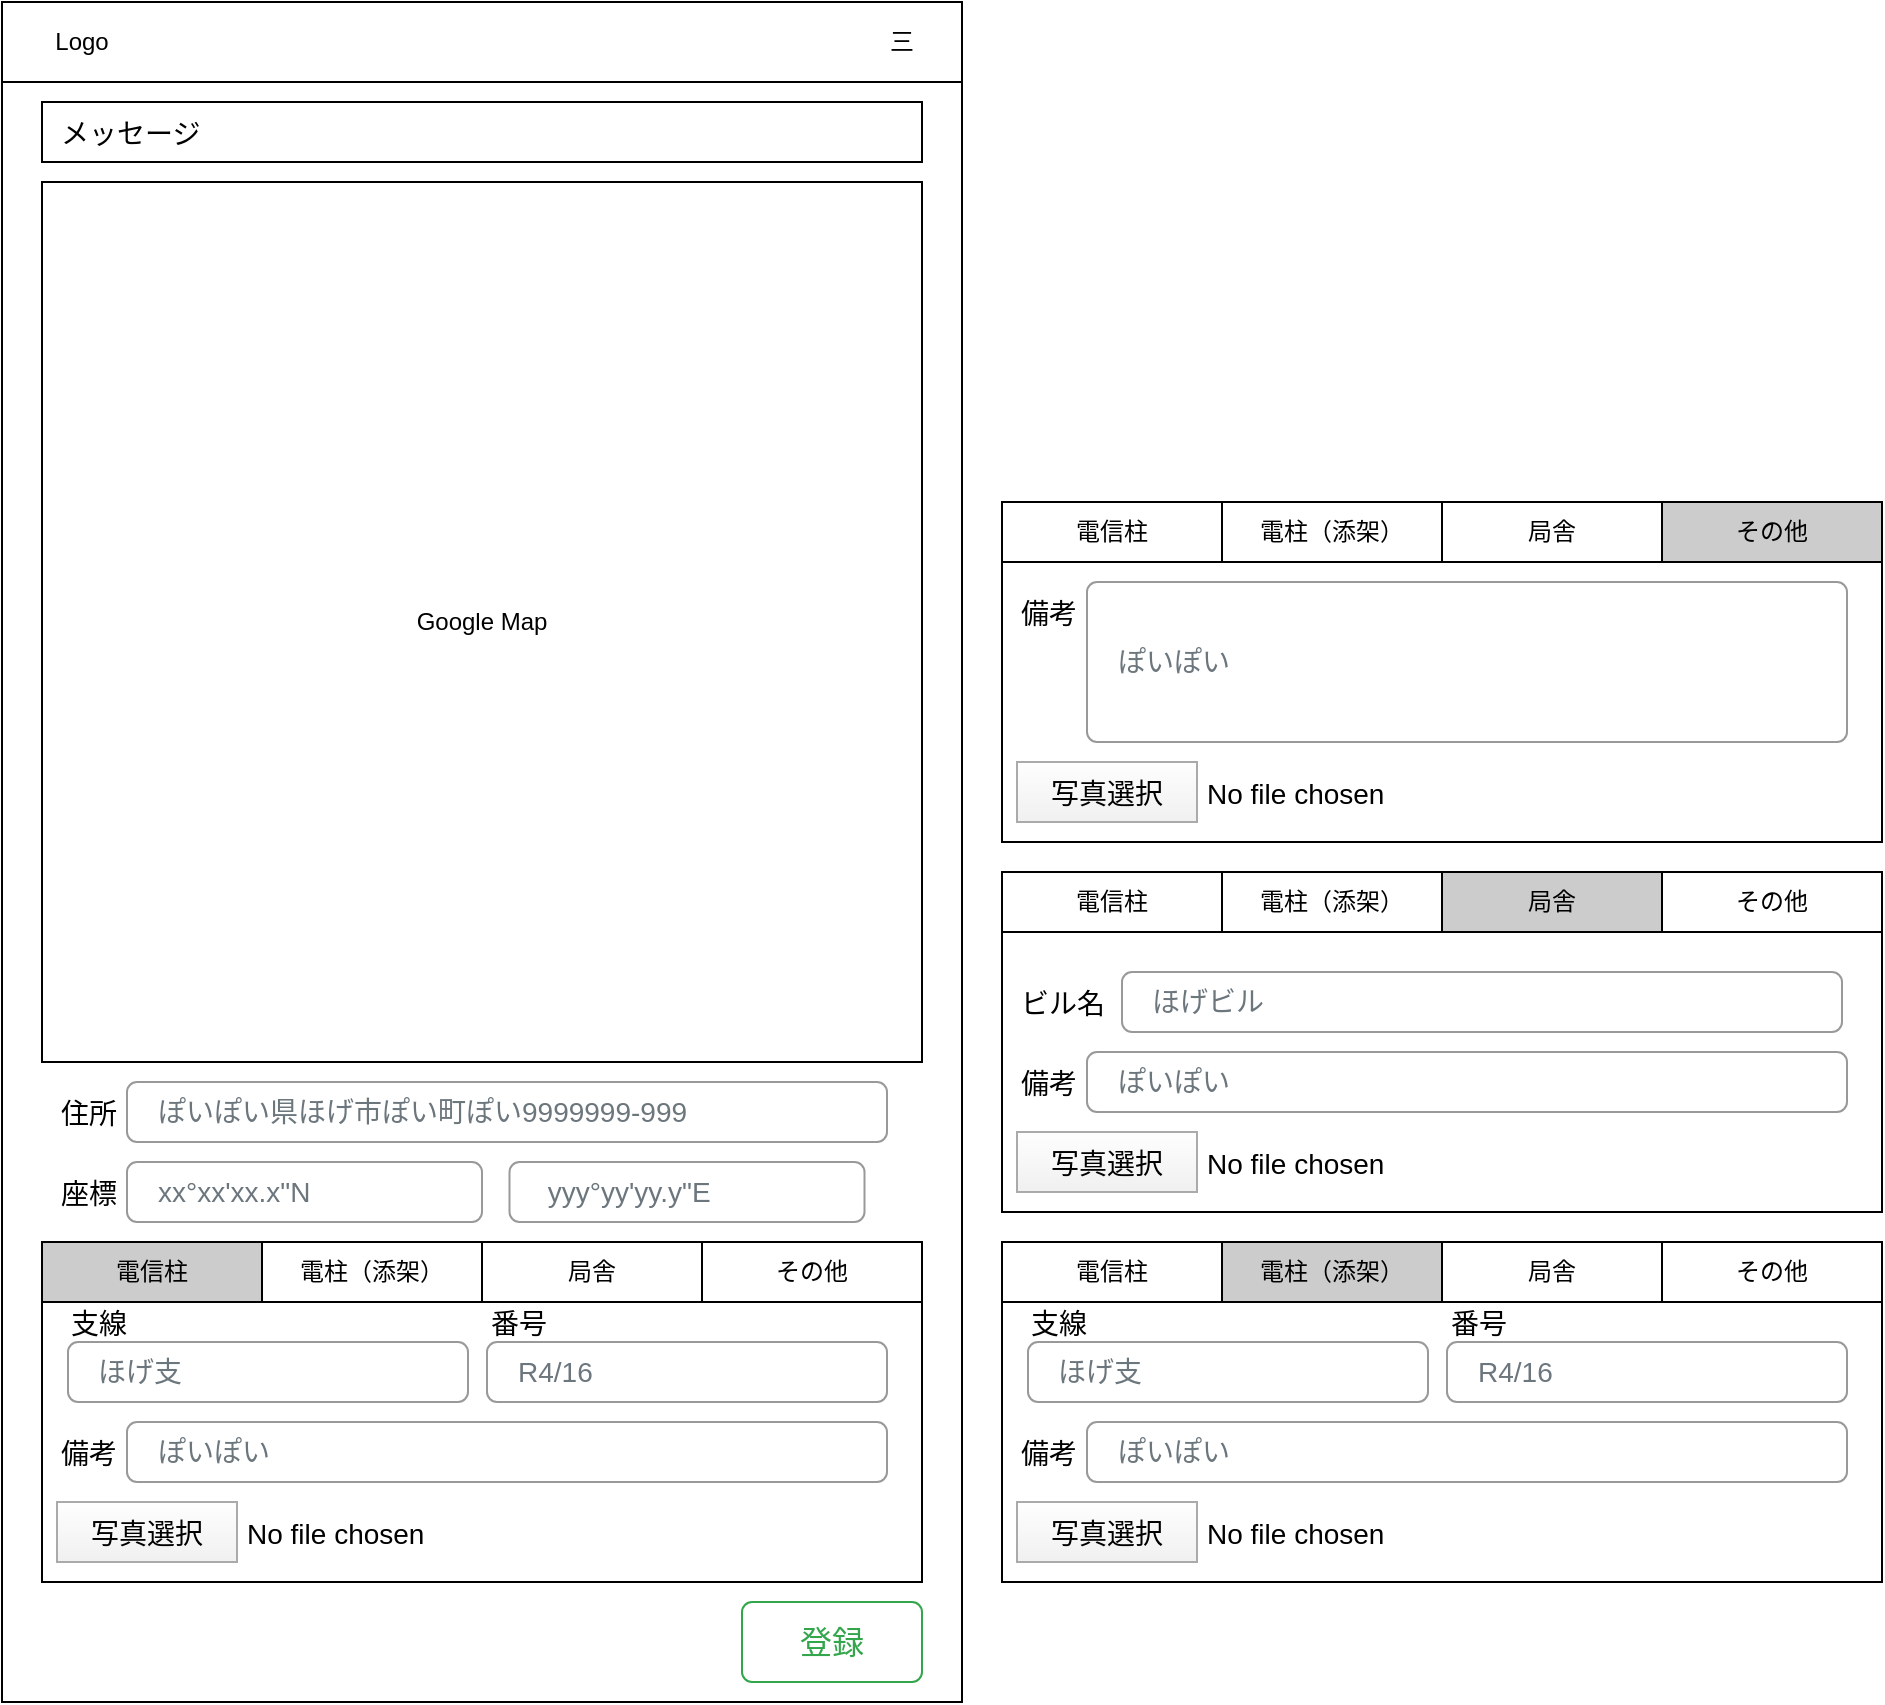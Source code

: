 <mxfile version="16.5.0" type="github">
  <diagram id="yhuCRo8DxKkSJtnYbrbt" name="Page-1">
    <mxGraphModel dx="1422" dy="794" grid="1" gridSize="10" guides="1" tooltips="1" connect="1" arrows="1" fold="1" page="1" pageScale="1" pageWidth="827" pageHeight="1169" math="0" shadow="0">
      <root>
        <mxCell id="0" />
        <mxCell id="1" parent="0" />
        <mxCell id="85wloVwjI5tyBrj21yfF-18" value="" style="verticalLabelPosition=bottom;verticalAlign=top;html=1;shape=mxgraph.basic.rect;fillColor2=none;strokeWidth=1;size=20;indent=5;" parent="1" vertex="1">
          <mxGeometry x="160" y="290" width="480" height="850" as="geometry" />
        </mxCell>
        <mxCell id="85wloVwjI5tyBrj21yfF-19" value="" style="verticalLabelPosition=bottom;verticalAlign=top;html=1;shape=mxgraph.basic.rect;fillColor2=none;strokeWidth=1;size=20;indent=5;" parent="1" vertex="1">
          <mxGeometry x="160" y="290" width="480" height="40" as="geometry" />
        </mxCell>
        <mxCell id="85wloVwjI5tyBrj21yfF-20" value="Logo" style="text;html=1;strokeColor=none;fillColor=none;align=center;verticalAlign=middle;whiteSpace=wrap;rounded=0;" parent="1" vertex="1">
          <mxGeometry x="170" y="295" width="60" height="30" as="geometry" />
        </mxCell>
        <mxCell id="85wloVwjI5tyBrj21yfF-21" value="三" style="text;html=1;strokeColor=none;fillColor=none;align=center;verticalAlign=middle;whiteSpace=wrap;rounded=0;" parent="1" vertex="1">
          <mxGeometry x="580" y="295" width="60" height="30" as="geometry" />
        </mxCell>
        <mxCell id="85wloVwjI5tyBrj21yfF-22" value="Google Map" style="rounded=0;whiteSpace=wrap;html=1;" parent="1" vertex="1">
          <mxGeometry x="180" y="380" width="440" height="440" as="geometry" />
        </mxCell>
        <mxCell id="85wloVwjI5tyBrj21yfF-25" value="" style="rounded=0;whiteSpace=wrap;html=1;" parent="1" vertex="1">
          <mxGeometry x="180" y="910" width="440" height="170" as="geometry" />
        </mxCell>
        <mxCell id="85wloVwjI5tyBrj21yfF-26" value="電信柱" style="rounded=0;whiteSpace=wrap;html=1;fillColor=#CCCCCC;" parent="1" vertex="1">
          <mxGeometry x="180" y="910" width="110" height="30" as="geometry" />
        </mxCell>
        <mxCell id="85wloVwjI5tyBrj21yfF-27" value="電柱（添架）" style="rounded=0;whiteSpace=wrap;html=1;" parent="1" vertex="1">
          <mxGeometry x="290" y="910" width="110" height="30" as="geometry" />
        </mxCell>
        <mxCell id="85wloVwjI5tyBrj21yfF-28" value="局舎" style="rounded=0;whiteSpace=wrap;html=1;" parent="1" vertex="1">
          <mxGeometry x="400" y="910" width="110" height="30" as="geometry" />
        </mxCell>
        <mxCell id="85wloVwjI5tyBrj21yfF-29" value="その他" style="rounded=0;whiteSpace=wrap;html=1;" parent="1" vertex="1">
          <mxGeometry x="510" y="910" width="110" height="30" as="geometry" />
        </mxCell>
        <mxCell id="85wloVwjI5tyBrj21yfF-31" value="写真選択" style="fillColor=#FEFEFE;strokeColor=#AAAAAA;fontSize=14;gradientColor=#F0F0F0;" parent="1" vertex="1">
          <mxGeometry x="187.5" y="1040" width="90" height="30" as="geometry" />
        </mxCell>
        <mxCell id="85wloVwjI5tyBrj21yfF-32" value="No file chosen" style="fillColor=none;strokeColor=none;align=left;fontSize=14;spacing=5;" parent="1" vertex="1">
          <mxGeometry x="277.5" y="1040" width="100" height="30" as="geometry" />
        </mxCell>
        <mxCell id="85wloVwjI5tyBrj21yfF-33" value="支線" style="fillColor=none;strokeColor=none;align=left;fontSize=14;" parent="1" vertex="1">
          <mxGeometry x="192.5" y="940" width="100" height="20" as="geometry" />
        </mxCell>
        <mxCell id="85wloVwjI5tyBrj21yfF-34" value="ほげ支" style="html=1;shadow=0;dashed=0;shape=mxgraph.bootstrap.rrect;rSize=5;fillColor=none;strokeColor=#999999;align=left;spacing=15;fontSize=14;fontColor=#6C767D;" parent="1" vertex="1">
          <mxGeometry width="200" height="30" relative="1" as="geometry">
            <mxPoint x="193" y="960" as="offset" />
          </mxGeometry>
        </mxCell>
        <mxCell id="85wloVwjI5tyBrj21yfF-49" value="番号" style="fillColor=none;strokeColor=none;align=left;fontSize=14;" parent="1" vertex="1">
          <mxGeometry x="402.5" y="940" width="100" height="20" as="geometry" />
        </mxCell>
        <mxCell id="85wloVwjI5tyBrj21yfF-50" value="R4/16" style="html=1;shadow=0;dashed=0;shape=mxgraph.bootstrap.rrect;rSize=5;fillColor=none;strokeColor=#999999;align=left;spacing=15;fontSize=14;fontColor=#6C767D;" parent="1" vertex="1">
          <mxGeometry x="402.5" y="960" width="200" height="30" as="geometry" />
        </mxCell>
        <mxCell id="85wloVwjI5tyBrj21yfF-51" value="備考" style="fillColor=none;strokeColor=none;align=left;fontSize=14;" parent="1" vertex="1">
          <mxGeometry x="187.5" y="1005" width="100" height="20" as="geometry" />
        </mxCell>
        <mxCell id="85wloVwjI5tyBrj21yfF-52" value="ぽいぽい" style="html=1;shadow=0;dashed=0;shape=mxgraph.bootstrap.rrect;rSize=5;fillColor=none;strokeColor=#999999;align=left;spacing=15;fontSize=14;fontColor=#6C767D;" parent="1" vertex="1">
          <mxGeometry x="222.5" y="1000" width="380" height="30" as="geometry" />
        </mxCell>
        <mxCell id="85wloVwjI5tyBrj21yfF-54" value="登録" style="html=1;shadow=0;dashed=0;shape=mxgraph.bootstrap.rrect;rSize=5;strokeColor=#33A64C;strokeWidth=1;fillColor=none;fontColor=#33A64C;whiteSpace=wrap;align=center;verticalAlign=middle;spacingLeft=0;fontStyle=0;fontSize=16;spacing=5;" parent="1" vertex="1">
          <mxGeometry x="530" y="1090" width="90" height="40" as="geometry" />
        </mxCell>
        <mxCell id="85wloVwjI5tyBrj21yfF-55" value="座標" style="fillColor=none;strokeColor=none;align=left;fontSize=14;" parent="1" vertex="1">
          <mxGeometry x="187.5" y="875" width="100" height="20" as="geometry" />
        </mxCell>
        <mxCell id="85wloVwjI5tyBrj21yfF-56" value="xx°xx&#39;xx.x&quot;N" style="html=1;shadow=0;dashed=0;shape=mxgraph.bootstrap.rrect;rSize=5;fillColor=none;strokeColor=#999999;align=left;spacing=15;fontSize=14;fontColor=#6C767D;" parent="1" vertex="1">
          <mxGeometry x="222.5" y="870" width="177.5" height="30" as="geometry" />
        </mxCell>
        <mxCell id="85wloVwjI5tyBrj21yfF-57" value="住所" style="fillColor=none;strokeColor=none;align=left;fontSize=14;" parent="1" vertex="1">
          <mxGeometry x="187.5" y="835" width="100" height="20" as="geometry" />
        </mxCell>
        <mxCell id="85wloVwjI5tyBrj21yfF-58" value="ぽいぽい県ほげ市ぽい町ぽい9999999-999" style="html=1;shadow=0;dashed=0;shape=mxgraph.bootstrap.rrect;rSize=5;fillColor=none;strokeColor=#999999;align=left;spacing=15;fontSize=14;fontColor=#6C767D;" parent="1" vertex="1">
          <mxGeometry x="222.5" y="830" width="380" height="30" as="geometry" />
        </mxCell>
        <mxCell id="85wloVwjI5tyBrj21yfF-60" value="&lt;span style=&quot;font-family: &amp;#34;helvetica&amp;#34;&quot;&gt;&amp;nbsp;&lt;/span&gt;&lt;span style=&quot;font-family: &amp;#34;helvetica&amp;#34;&quot;&gt;yyy°yy&#39;yy.y&quot;E&lt;/span&gt;" style="html=1;shadow=0;dashed=0;shape=mxgraph.bootstrap.rrect;rSize=5;fillColor=none;strokeColor=#999999;align=left;spacing=15;fontSize=14;fontColor=#6C767D;" parent="1" vertex="1">
          <mxGeometry x="413.75" y="870" width="177.5" height="30" as="geometry" />
        </mxCell>
        <mxCell id="85wloVwjI5tyBrj21yfF-61" value="" style="verticalLabelPosition=bottom;verticalAlign=top;html=1;shape=mxgraph.basic.rect;fillColor2=none;strokeWidth=1;size=20;indent=5;fillColor=#FFFFFF;align=center;spacing=0;" parent="1" vertex="1">
          <mxGeometry x="180" y="340" width="440" height="30" as="geometry" />
        </mxCell>
        <mxCell id="85wloVwjI5tyBrj21yfF-63" value="メッセージ" style="fillColor=none;strokeColor=none;align=left;fontSize=14;" parent="1" vertex="1">
          <mxGeometry x="187.5" y="345" width="100" height="20" as="geometry" />
        </mxCell>
        <mxCell id="85wloVwjI5tyBrj21yfF-77" value="" style="rounded=0;whiteSpace=wrap;html=1;" parent="1" vertex="1">
          <mxGeometry x="660" y="910" width="440" height="170" as="geometry" />
        </mxCell>
        <mxCell id="85wloVwjI5tyBrj21yfF-78" value="電信柱" style="rounded=0;whiteSpace=wrap;html=1;fillColor=#FFFFFF;" parent="1" vertex="1">
          <mxGeometry x="660" y="910" width="110" height="30" as="geometry" />
        </mxCell>
        <mxCell id="85wloVwjI5tyBrj21yfF-79" value="電柱（添架）" style="rounded=0;whiteSpace=wrap;html=1;fillColor=#CCCCCC;" parent="1" vertex="1">
          <mxGeometry x="770" y="910" width="110" height="30" as="geometry" />
        </mxCell>
        <mxCell id="85wloVwjI5tyBrj21yfF-80" value="局舎" style="rounded=0;whiteSpace=wrap;html=1;" parent="1" vertex="1">
          <mxGeometry x="880" y="910" width="110" height="30" as="geometry" />
        </mxCell>
        <mxCell id="85wloVwjI5tyBrj21yfF-81" value="その他" style="rounded=0;whiteSpace=wrap;html=1;" parent="1" vertex="1">
          <mxGeometry x="990" y="910" width="110" height="30" as="geometry" />
        </mxCell>
        <mxCell id="85wloVwjI5tyBrj21yfF-82" value="写真選択" style="fillColor=#FEFEFE;strokeColor=#AAAAAA;fontSize=14;gradientColor=#F0F0F0;" parent="1" vertex="1">
          <mxGeometry x="667.5" y="1040" width="90" height="30" as="geometry" />
        </mxCell>
        <mxCell id="85wloVwjI5tyBrj21yfF-83" value="No file chosen" style="fillColor=none;strokeColor=none;align=left;fontSize=14;spacing=5;" parent="1" vertex="1">
          <mxGeometry x="757.5" y="1040" width="100" height="30" as="geometry" />
        </mxCell>
        <mxCell id="85wloVwjI5tyBrj21yfF-84" value="支線" style="fillColor=none;strokeColor=none;align=left;fontSize=14;" parent="1" vertex="1">
          <mxGeometry x="672.5" y="940" width="100" height="20" as="geometry" />
        </mxCell>
        <mxCell id="85wloVwjI5tyBrj21yfF-85" value="ほげ支" style="html=1;shadow=0;dashed=0;shape=mxgraph.bootstrap.rrect;rSize=5;fillColor=none;strokeColor=#999999;align=left;spacing=15;fontSize=14;fontColor=#6C767D;" parent="1" vertex="1">
          <mxGeometry x="673" y="960" width="200" height="30" as="geometry" />
        </mxCell>
        <mxCell id="85wloVwjI5tyBrj21yfF-86" value="番号" style="fillColor=none;strokeColor=none;align=left;fontSize=14;" parent="1" vertex="1">
          <mxGeometry x="882.5" y="940" width="100" height="20" as="geometry" />
        </mxCell>
        <mxCell id="85wloVwjI5tyBrj21yfF-87" value="R4/16" style="html=1;shadow=0;dashed=0;shape=mxgraph.bootstrap.rrect;rSize=5;fillColor=none;strokeColor=#999999;align=left;spacing=15;fontSize=14;fontColor=#6C767D;" parent="1" vertex="1">
          <mxGeometry x="882.5" y="960" width="200" height="30" as="geometry" />
        </mxCell>
        <mxCell id="85wloVwjI5tyBrj21yfF-88" value="備考" style="fillColor=none;strokeColor=none;align=left;fontSize=14;" parent="1" vertex="1">
          <mxGeometry x="667.5" y="1005" width="100" height="20" as="geometry" />
        </mxCell>
        <mxCell id="85wloVwjI5tyBrj21yfF-89" value="ぽいぽい" style="html=1;shadow=0;dashed=0;shape=mxgraph.bootstrap.rrect;rSize=5;fillColor=none;strokeColor=#999999;align=left;spacing=15;fontSize=14;fontColor=#6C767D;" parent="1" vertex="1">
          <mxGeometry x="702.5" y="1000" width="380" height="30" as="geometry" />
        </mxCell>
        <mxCell id="85wloVwjI5tyBrj21yfF-103" value="" style="rounded=0;whiteSpace=wrap;html=1;" parent="1" vertex="1">
          <mxGeometry x="660" y="725" width="440" height="170" as="geometry" />
        </mxCell>
        <mxCell id="85wloVwjI5tyBrj21yfF-104" value="電信柱" style="rounded=0;whiteSpace=wrap;html=1;fillColor=#FFFFFF;" parent="1" vertex="1">
          <mxGeometry x="660" y="725" width="110" height="30" as="geometry" />
        </mxCell>
        <mxCell id="85wloVwjI5tyBrj21yfF-105" value="電柱（添架）" style="rounded=0;whiteSpace=wrap;html=1;fillColor=#FFFFFF;" parent="1" vertex="1">
          <mxGeometry x="770" y="725" width="110" height="30" as="geometry" />
        </mxCell>
        <mxCell id="85wloVwjI5tyBrj21yfF-106" value="局舎" style="rounded=0;whiteSpace=wrap;html=1;fillColor=#CCCCCC;" parent="1" vertex="1">
          <mxGeometry x="880" y="725" width="110" height="30" as="geometry" />
        </mxCell>
        <mxCell id="85wloVwjI5tyBrj21yfF-107" value="その他" style="rounded=0;whiteSpace=wrap;html=1;" parent="1" vertex="1">
          <mxGeometry x="990" y="725" width="110" height="30" as="geometry" />
        </mxCell>
        <mxCell id="85wloVwjI5tyBrj21yfF-108" value="写真選択" style="fillColor=#FEFEFE;strokeColor=#AAAAAA;fontSize=14;gradientColor=#F0F0F0;" parent="1" vertex="1">
          <mxGeometry x="667.5" y="855" width="90" height="30" as="geometry" />
        </mxCell>
        <mxCell id="85wloVwjI5tyBrj21yfF-109" value="No file chosen" style="fillColor=none;strokeColor=none;align=left;fontSize=14;spacing=5;" parent="1" vertex="1">
          <mxGeometry x="757.5" y="855" width="100" height="30" as="geometry" />
        </mxCell>
        <mxCell id="85wloVwjI5tyBrj21yfF-110" value="ビル名" style="fillColor=none;strokeColor=none;align=left;fontSize=14;" parent="1" vertex="1">
          <mxGeometry x="667.5" y="780" width="100" height="20" as="geometry" />
        </mxCell>
        <mxCell id="85wloVwjI5tyBrj21yfF-111" value="ほげビル" style="html=1;shadow=0;dashed=0;shape=mxgraph.bootstrap.rrect;rSize=5;fillColor=none;strokeColor=#999999;align=left;spacing=15;fontSize=14;fontColor=#6C767D;" parent="1" vertex="1">
          <mxGeometry x="720" y="775" width="360" height="30" as="geometry" />
        </mxCell>
        <mxCell id="85wloVwjI5tyBrj21yfF-114" value="備考" style="fillColor=none;strokeColor=none;align=left;fontSize=14;" parent="1" vertex="1">
          <mxGeometry x="667.5" y="820" width="100" height="20" as="geometry" />
        </mxCell>
        <mxCell id="85wloVwjI5tyBrj21yfF-115" value="ぽいぽい" style="html=1;shadow=0;dashed=0;shape=mxgraph.bootstrap.rrect;rSize=5;fillColor=none;strokeColor=#999999;align=left;spacing=15;fontSize=14;fontColor=#6C767D;" parent="1" vertex="1">
          <mxGeometry x="702.5" y="815" width="380" height="30" as="geometry" />
        </mxCell>
        <mxCell id="85wloVwjI5tyBrj21yfF-116" value="" style="rounded=0;whiteSpace=wrap;html=1;" parent="1" vertex="1">
          <mxGeometry x="660" y="540" width="440" height="170" as="geometry" />
        </mxCell>
        <mxCell id="85wloVwjI5tyBrj21yfF-117" value="電信柱" style="rounded=0;whiteSpace=wrap;html=1;fillColor=#FFFFFF;" parent="1" vertex="1">
          <mxGeometry x="660" y="540" width="110" height="30" as="geometry" />
        </mxCell>
        <mxCell id="85wloVwjI5tyBrj21yfF-118" value="電柱（添架）" style="rounded=0;whiteSpace=wrap;html=1;fillColor=#FFFFFF;" parent="1" vertex="1">
          <mxGeometry x="770" y="540" width="110" height="30" as="geometry" />
        </mxCell>
        <mxCell id="85wloVwjI5tyBrj21yfF-119" value="局舎" style="rounded=0;whiteSpace=wrap;html=1;fillColor=#FFFFFF;" parent="1" vertex="1">
          <mxGeometry x="880" y="540" width="110" height="30" as="geometry" />
        </mxCell>
        <mxCell id="85wloVwjI5tyBrj21yfF-120" value="その他" style="rounded=0;whiteSpace=wrap;html=1;fillColor=#CCCCCC;" parent="1" vertex="1">
          <mxGeometry x="990" y="540" width="110" height="30" as="geometry" />
        </mxCell>
        <mxCell id="85wloVwjI5tyBrj21yfF-121" value="写真選択" style="fillColor=#FEFEFE;strokeColor=#AAAAAA;fontSize=14;gradientColor=#F0F0F0;" parent="1" vertex="1">
          <mxGeometry x="667.5" y="670" width="90" height="30" as="geometry" />
        </mxCell>
        <mxCell id="85wloVwjI5tyBrj21yfF-122" value="No file chosen" style="fillColor=none;strokeColor=none;align=left;fontSize=14;spacing=5;" parent="1" vertex="1">
          <mxGeometry x="757.5" y="670" width="100" height="30" as="geometry" />
        </mxCell>
        <mxCell id="85wloVwjI5tyBrj21yfF-127" value="備考" style="fillColor=none;strokeColor=none;align=left;fontSize=14;" parent="1" vertex="1">
          <mxGeometry x="667.5" y="585" width="100" height="20" as="geometry" />
        </mxCell>
        <mxCell id="85wloVwjI5tyBrj21yfF-128" value="ぽいぽい" style="html=1;shadow=0;dashed=0;shape=mxgraph.bootstrap.rrect;rSize=5;fillColor=none;strokeColor=#999999;align=left;spacing=15;fontSize=14;fontColor=#6C767D;" parent="1" vertex="1">
          <mxGeometry x="702.5" y="580" width="380" height="80" as="geometry" />
        </mxCell>
      </root>
    </mxGraphModel>
  </diagram>
</mxfile>
